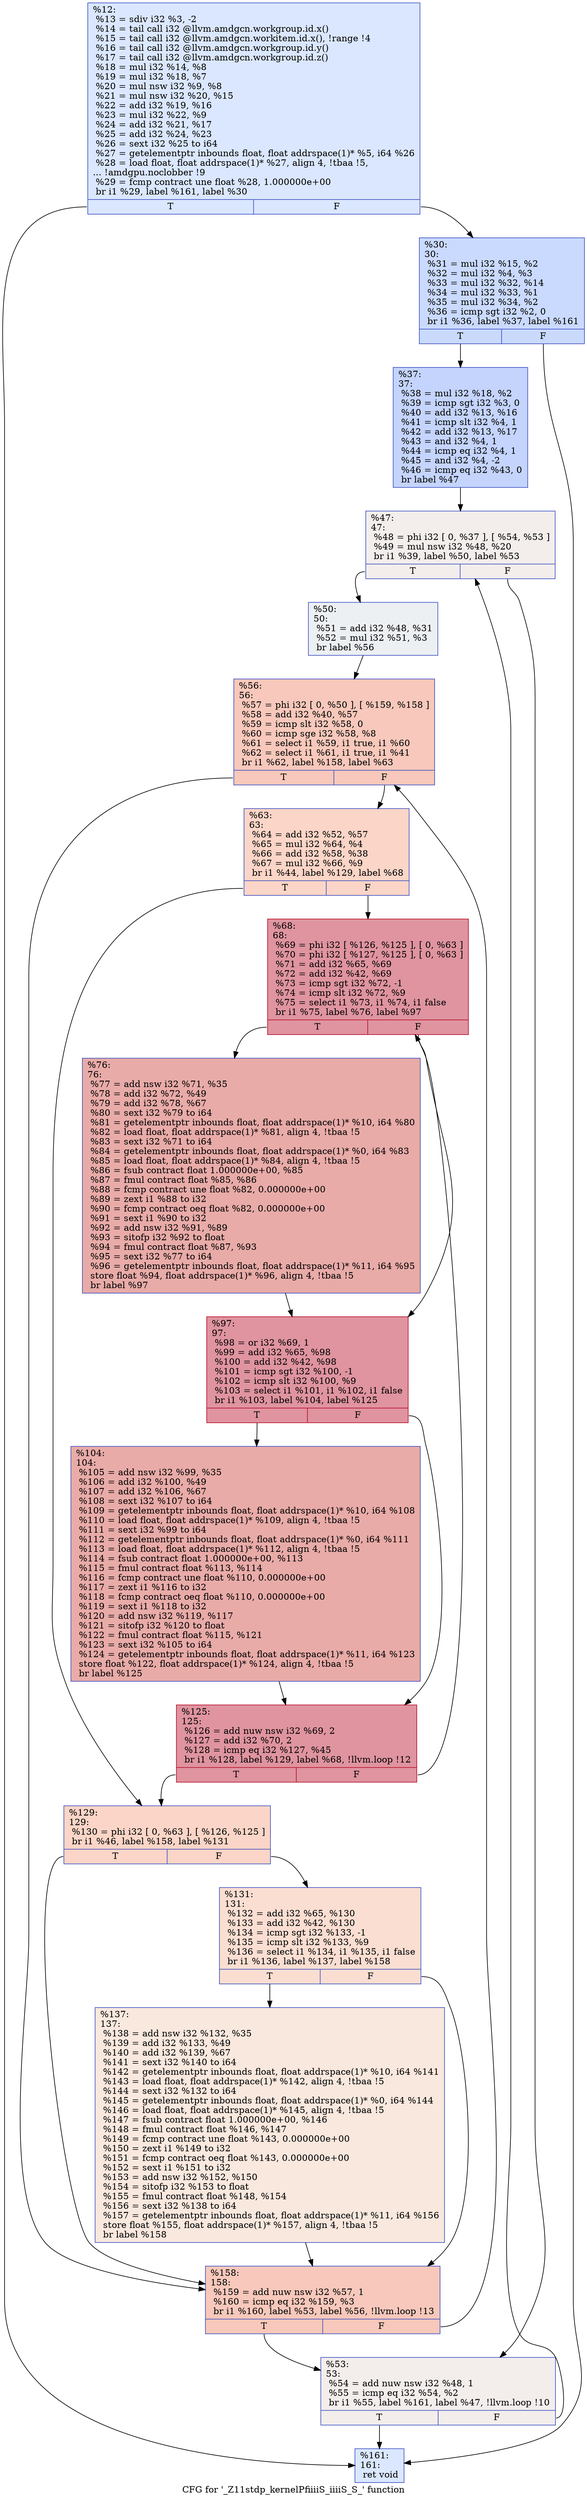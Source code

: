 digraph "CFG for '_Z11stdp_kernelPfiiiiS_iiiiS_S_' function" {
	label="CFG for '_Z11stdp_kernelPfiiiiS_iiiiS_S_' function";

	Node0x4c1fdd0 [shape=record,color="#3d50c3ff", style=filled, fillcolor="#abc8fd70",label="{%12:\l  %13 = sdiv i32 %3, -2\l  %14 = tail call i32 @llvm.amdgcn.workgroup.id.x()\l  %15 = tail call i32 @llvm.amdgcn.workitem.id.x(), !range !4\l  %16 = tail call i32 @llvm.amdgcn.workgroup.id.y()\l  %17 = tail call i32 @llvm.amdgcn.workgroup.id.z()\l  %18 = mul i32 %14, %8\l  %19 = mul i32 %18, %7\l  %20 = mul nsw i32 %9, %8\l  %21 = mul nsw i32 %20, %15\l  %22 = add i32 %19, %16\l  %23 = mul i32 %22, %9\l  %24 = add i32 %21, %17\l  %25 = add i32 %24, %23\l  %26 = sext i32 %25 to i64\l  %27 = getelementptr inbounds float, float addrspace(1)* %5, i64 %26\l  %28 = load float, float addrspace(1)* %27, align 4, !tbaa !5,\l... !amdgpu.noclobber !9\l  %29 = fcmp contract une float %28, 1.000000e+00\l  br i1 %29, label %161, label %30\l|{<s0>T|<s1>F}}"];
	Node0x4c1fdd0:s0 -> Node0x4c238e0;
	Node0x4c1fdd0:s1 -> Node0x4c23970;
	Node0x4c23970 [shape=record,color="#3d50c3ff", style=filled, fillcolor="#88abfd70",label="{%30:\l30:                                               \l  %31 = mul i32 %15, %2\l  %32 = mul i32 %4, %3\l  %33 = mul i32 %32, %14\l  %34 = mul i32 %33, %1\l  %35 = mul i32 %34, %2\l  %36 = icmp sgt i32 %2, 0\l  br i1 %36, label %37, label %161\l|{<s0>T|<s1>F}}"];
	Node0x4c23970:s0 -> Node0x4c222c0;
	Node0x4c23970:s1 -> Node0x4c238e0;
	Node0x4c222c0 [shape=record,color="#3d50c3ff", style=filled, fillcolor="#7a9df870",label="{%37:\l37:                                               \l  %38 = mul i32 %18, %2\l  %39 = icmp sgt i32 %3, 0\l  %40 = add i32 %13, %16\l  %41 = icmp slt i32 %4, 1\l  %42 = add i32 %13, %17\l  %43 = and i32 %4, 1\l  %44 = icmp eq i32 %4, 1\l  %45 = and i32 %4, -2\l  %46 = icmp eq i32 %43, 0\l  br label %47\l}"];
	Node0x4c222c0 -> Node0x4c24550;
	Node0x4c24550 [shape=record,color="#3d50c3ff", style=filled, fillcolor="#e3d9d370",label="{%47:\l47:                                               \l  %48 = phi i32 [ 0, %37 ], [ %54, %53 ]\l  %49 = mul nsw i32 %48, %20\l  br i1 %39, label %50, label %53\l|{<s0>T|<s1>F}}"];
	Node0x4c24550:s0 -> Node0x4c24810;
	Node0x4c24550:s1 -> Node0x4c24640;
	Node0x4c24810 [shape=record,color="#3d50c3ff", style=filled, fillcolor="#d6dce470",label="{%50:\l50:                                               \l  %51 = add i32 %48, %31\l  %52 = mul i32 %51, %3\l  br label %56\l}"];
	Node0x4c24810 -> Node0x4c24a70;
	Node0x4c24640 [shape=record,color="#3d50c3ff", style=filled, fillcolor="#e3d9d370",label="{%53:\l53:                                               \l  %54 = add nuw nsw i32 %48, 1\l  %55 = icmp eq i32 %54, %2\l  br i1 %55, label %161, label %47, !llvm.loop !10\l|{<s0>T|<s1>F}}"];
	Node0x4c24640:s0 -> Node0x4c238e0;
	Node0x4c24640:s1 -> Node0x4c24550;
	Node0x4c24a70 [shape=record,color="#3d50c3ff", style=filled, fillcolor="#ed836670",label="{%56:\l56:                                               \l  %57 = phi i32 [ 0, %50 ], [ %159, %158 ]\l  %58 = add i32 %40, %57\l  %59 = icmp slt i32 %58, 0\l  %60 = icmp sge i32 %58, %8\l  %61 = select i1 %59, i1 true, i1 %60\l  %62 = select i1 %61, i1 true, i1 %41\l  br i1 %62, label %158, label %63\l|{<s0>T|<s1>F}}"];
	Node0x4c24a70:s0 -> Node0x4c24dc0;
	Node0x4c24a70:s1 -> Node0x4c25240;
	Node0x4c25240 [shape=record,color="#3d50c3ff", style=filled, fillcolor="#f5a08170",label="{%63:\l63:                                               \l  %64 = add i32 %52, %57\l  %65 = mul i32 %64, %4\l  %66 = add i32 %58, %38\l  %67 = mul i32 %66, %9\l  br i1 %44, label %129, label %68\l|{<s0>T|<s1>F}}"];
	Node0x4c25240:s0 -> Node0x4c23d80;
	Node0x4c25240:s1 -> Node0x4c25820;
	Node0x4c25820 [shape=record,color="#b70d28ff", style=filled, fillcolor="#b70d2870",label="{%68:\l68:                                               \l  %69 = phi i32 [ %126, %125 ], [ 0, %63 ]\l  %70 = phi i32 [ %127, %125 ], [ 0, %63 ]\l  %71 = add i32 %65, %69\l  %72 = add i32 %42, %69\l  %73 = icmp sgt i32 %72, -1\l  %74 = icmp slt i32 %72, %9\l  %75 = select i1 %73, i1 %74, i1 false\l  br i1 %75, label %76, label %97\l|{<s0>T|<s1>F}}"];
	Node0x4c25820:s0 -> Node0x4c25f40;
	Node0x4c25820:s1 -> Node0x4c25fd0;
	Node0x4c25f40 [shape=record,color="#3d50c3ff", style=filled, fillcolor="#cc403a70",label="{%76:\l76:                                               \l  %77 = add nsw i32 %71, %35\l  %78 = add i32 %72, %49\l  %79 = add i32 %78, %67\l  %80 = sext i32 %79 to i64\l  %81 = getelementptr inbounds float, float addrspace(1)* %10, i64 %80\l  %82 = load float, float addrspace(1)* %81, align 4, !tbaa !5\l  %83 = sext i32 %71 to i64\l  %84 = getelementptr inbounds float, float addrspace(1)* %0, i64 %83\l  %85 = load float, float addrspace(1)* %84, align 4, !tbaa !5\l  %86 = fsub contract float 1.000000e+00, %85\l  %87 = fmul contract float %85, %86\l  %88 = fcmp contract une float %82, 0.000000e+00\l  %89 = zext i1 %88 to i32\l  %90 = fcmp contract oeq float %82, 0.000000e+00\l  %91 = sext i1 %90 to i32\l  %92 = add nsw i32 %91, %89\l  %93 = sitofp i32 %92 to float\l  %94 = fmul contract float %87, %93\l  %95 = sext i32 %77 to i64\l  %96 = getelementptr inbounds float, float addrspace(1)* %11, i64 %95\l  store float %94, float addrspace(1)* %96, align 4, !tbaa !5\l  br label %97\l}"];
	Node0x4c25f40 -> Node0x4c25fd0;
	Node0x4c25fd0 [shape=record,color="#b70d28ff", style=filled, fillcolor="#b70d2870",label="{%97:\l97:                                               \l  %98 = or i32 %69, 1\l  %99 = add i32 %65, %98\l  %100 = add i32 %42, %98\l  %101 = icmp sgt i32 %100, -1\l  %102 = icmp slt i32 %100, %9\l  %103 = select i1 %101, i1 %102, i1 false\l  br i1 %103, label %104, label %125\l|{<s0>T|<s1>F}}"];
	Node0x4c25fd0:s0 -> Node0x4c27640;
	Node0x4c25fd0:s1 -> Node0x4c25990;
	Node0x4c27640 [shape=record,color="#3d50c3ff", style=filled, fillcolor="#cc403a70",label="{%104:\l104:                                              \l  %105 = add nsw i32 %99, %35\l  %106 = add i32 %100, %49\l  %107 = add i32 %106, %67\l  %108 = sext i32 %107 to i64\l  %109 = getelementptr inbounds float, float addrspace(1)* %10, i64 %108\l  %110 = load float, float addrspace(1)* %109, align 4, !tbaa !5\l  %111 = sext i32 %99 to i64\l  %112 = getelementptr inbounds float, float addrspace(1)* %0, i64 %111\l  %113 = load float, float addrspace(1)* %112, align 4, !tbaa !5\l  %114 = fsub contract float 1.000000e+00, %113\l  %115 = fmul contract float %113, %114\l  %116 = fcmp contract une float %110, 0.000000e+00\l  %117 = zext i1 %116 to i32\l  %118 = fcmp contract oeq float %110, 0.000000e+00\l  %119 = sext i1 %118 to i32\l  %120 = add nsw i32 %119, %117\l  %121 = sitofp i32 %120 to float\l  %122 = fmul contract float %115, %121\l  %123 = sext i32 %105 to i64\l  %124 = getelementptr inbounds float, float addrspace(1)* %11, i64 %123\l  store float %122, float addrspace(1)* %124, align 4, !tbaa !5\l  br label %125\l}"];
	Node0x4c27640 -> Node0x4c25990;
	Node0x4c25990 [shape=record,color="#b70d28ff", style=filled, fillcolor="#b70d2870",label="{%125:\l125:                                              \l  %126 = add nuw nsw i32 %69, 2\l  %127 = add i32 %70, 2\l  %128 = icmp eq i32 %127, %45\l  br i1 %128, label %129, label %68, !llvm.loop !12\l|{<s0>T|<s1>F}}"];
	Node0x4c25990:s0 -> Node0x4c23d80;
	Node0x4c25990:s1 -> Node0x4c25820;
	Node0x4c23d80 [shape=record,color="#3d50c3ff", style=filled, fillcolor="#f5a08170",label="{%129:\l129:                                              \l  %130 = phi i32 [ 0, %63 ], [ %126, %125 ]\l  br i1 %46, label %158, label %131\l|{<s0>T|<s1>F}}"];
	Node0x4c23d80:s0 -> Node0x4c24dc0;
	Node0x4c23d80:s1 -> Node0x4c255f0;
	Node0x4c255f0 [shape=record,color="#3d50c3ff", style=filled, fillcolor="#f7b59970",label="{%131:\l131:                                              \l  %132 = add i32 %65, %130\l  %133 = add i32 %42, %130\l  %134 = icmp sgt i32 %133, -1\l  %135 = icmp slt i32 %133, %9\l  %136 = select i1 %134, i1 %135, i1 false\l  br i1 %136, label %137, label %158\l|{<s0>T|<s1>F}}"];
	Node0x4c255f0:s0 -> Node0x4c25ad0;
	Node0x4c255f0:s1 -> Node0x4c24dc0;
	Node0x4c25ad0 [shape=record,color="#3d50c3ff", style=filled, fillcolor="#f2cab570",label="{%137:\l137:                                              \l  %138 = add nsw i32 %132, %35\l  %139 = add i32 %133, %49\l  %140 = add i32 %139, %67\l  %141 = sext i32 %140 to i64\l  %142 = getelementptr inbounds float, float addrspace(1)* %10, i64 %141\l  %143 = load float, float addrspace(1)* %142, align 4, !tbaa !5\l  %144 = sext i32 %132 to i64\l  %145 = getelementptr inbounds float, float addrspace(1)* %0, i64 %144\l  %146 = load float, float addrspace(1)* %145, align 4, !tbaa !5\l  %147 = fsub contract float 1.000000e+00, %146\l  %148 = fmul contract float %146, %147\l  %149 = fcmp contract une float %143, 0.000000e+00\l  %150 = zext i1 %149 to i32\l  %151 = fcmp contract oeq float %143, 0.000000e+00\l  %152 = sext i1 %151 to i32\l  %153 = add nsw i32 %152, %150\l  %154 = sitofp i32 %153 to float\l  %155 = fmul contract float %148, %154\l  %156 = sext i32 %138 to i64\l  %157 = getelementptr inbounds float, float addrspace(1)* %11, i64 %156\l  store float %155, float addrspace(1)* %157, align 4, !tbaa !5\l  br label %158\l}"];
	Node0x4c25ad0 -> Node0x4c24dc0;
	Node0x4c24dc0 [shape=record,color="#3d50c3ff", style=filled, fillcolor="#ed836670",label="{%158:\l158:                                              \l  %159 = add nuw nsw i32 %57, 1\l  %160 = icmp eq i32 %159, %3\l  br i1 %160, label %53, label %56, !llvm.loop !13\l|{<s0>T|<s1>F}}"];
	Node0x4c24dc0:s0 -> Node0x4c24640;
	Node0x4c24dc0:s1 -> Node0x4c24a70;
	Node0x4c238e0 [shape=record,color="#3d50c3ff", style=filled, fillcolor="#abc8fd70",label="{%161:\l161:                                              \l  ret void\l}"];
}

